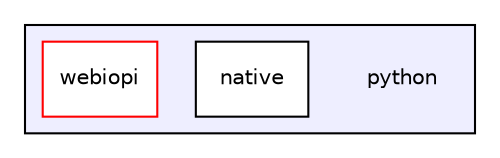 digraph "python" {
  compound=true
  node [ fontsize="10", fontname="Helvetica"];
  edge [ labelfontsize="10", labelfontname="Helvetica"];
  subgraph clusterdir_7837fde3ab9c1fb2fc5be7b717af8d79 {
    graph [ bgcolor="#eeeeff", pencolor="black", label="" URL="dir_7837fde3ab9c1fb2fc5be7b717af8d79.html"];
    dir_7837fde3ab9c1fb2fc5be7b717af8d79 [shape=plaintext label="python"];
    dir_16e22eebe4633580bb34cb6c6535bd36 [shape=box label="native" color="black" fillcolor="white" style="filled" URL="dir_16e22eebe4633580bb34cb6c6535bd36.html"];
    dir_55d8687928f7b3ee523bd828d976b84f [shape=box label="webiopi" color="red" fillcolor="white" style="filled" URL="dir_55d8687928f7b3ee523bd828d976b84f.html"];
  }
}
